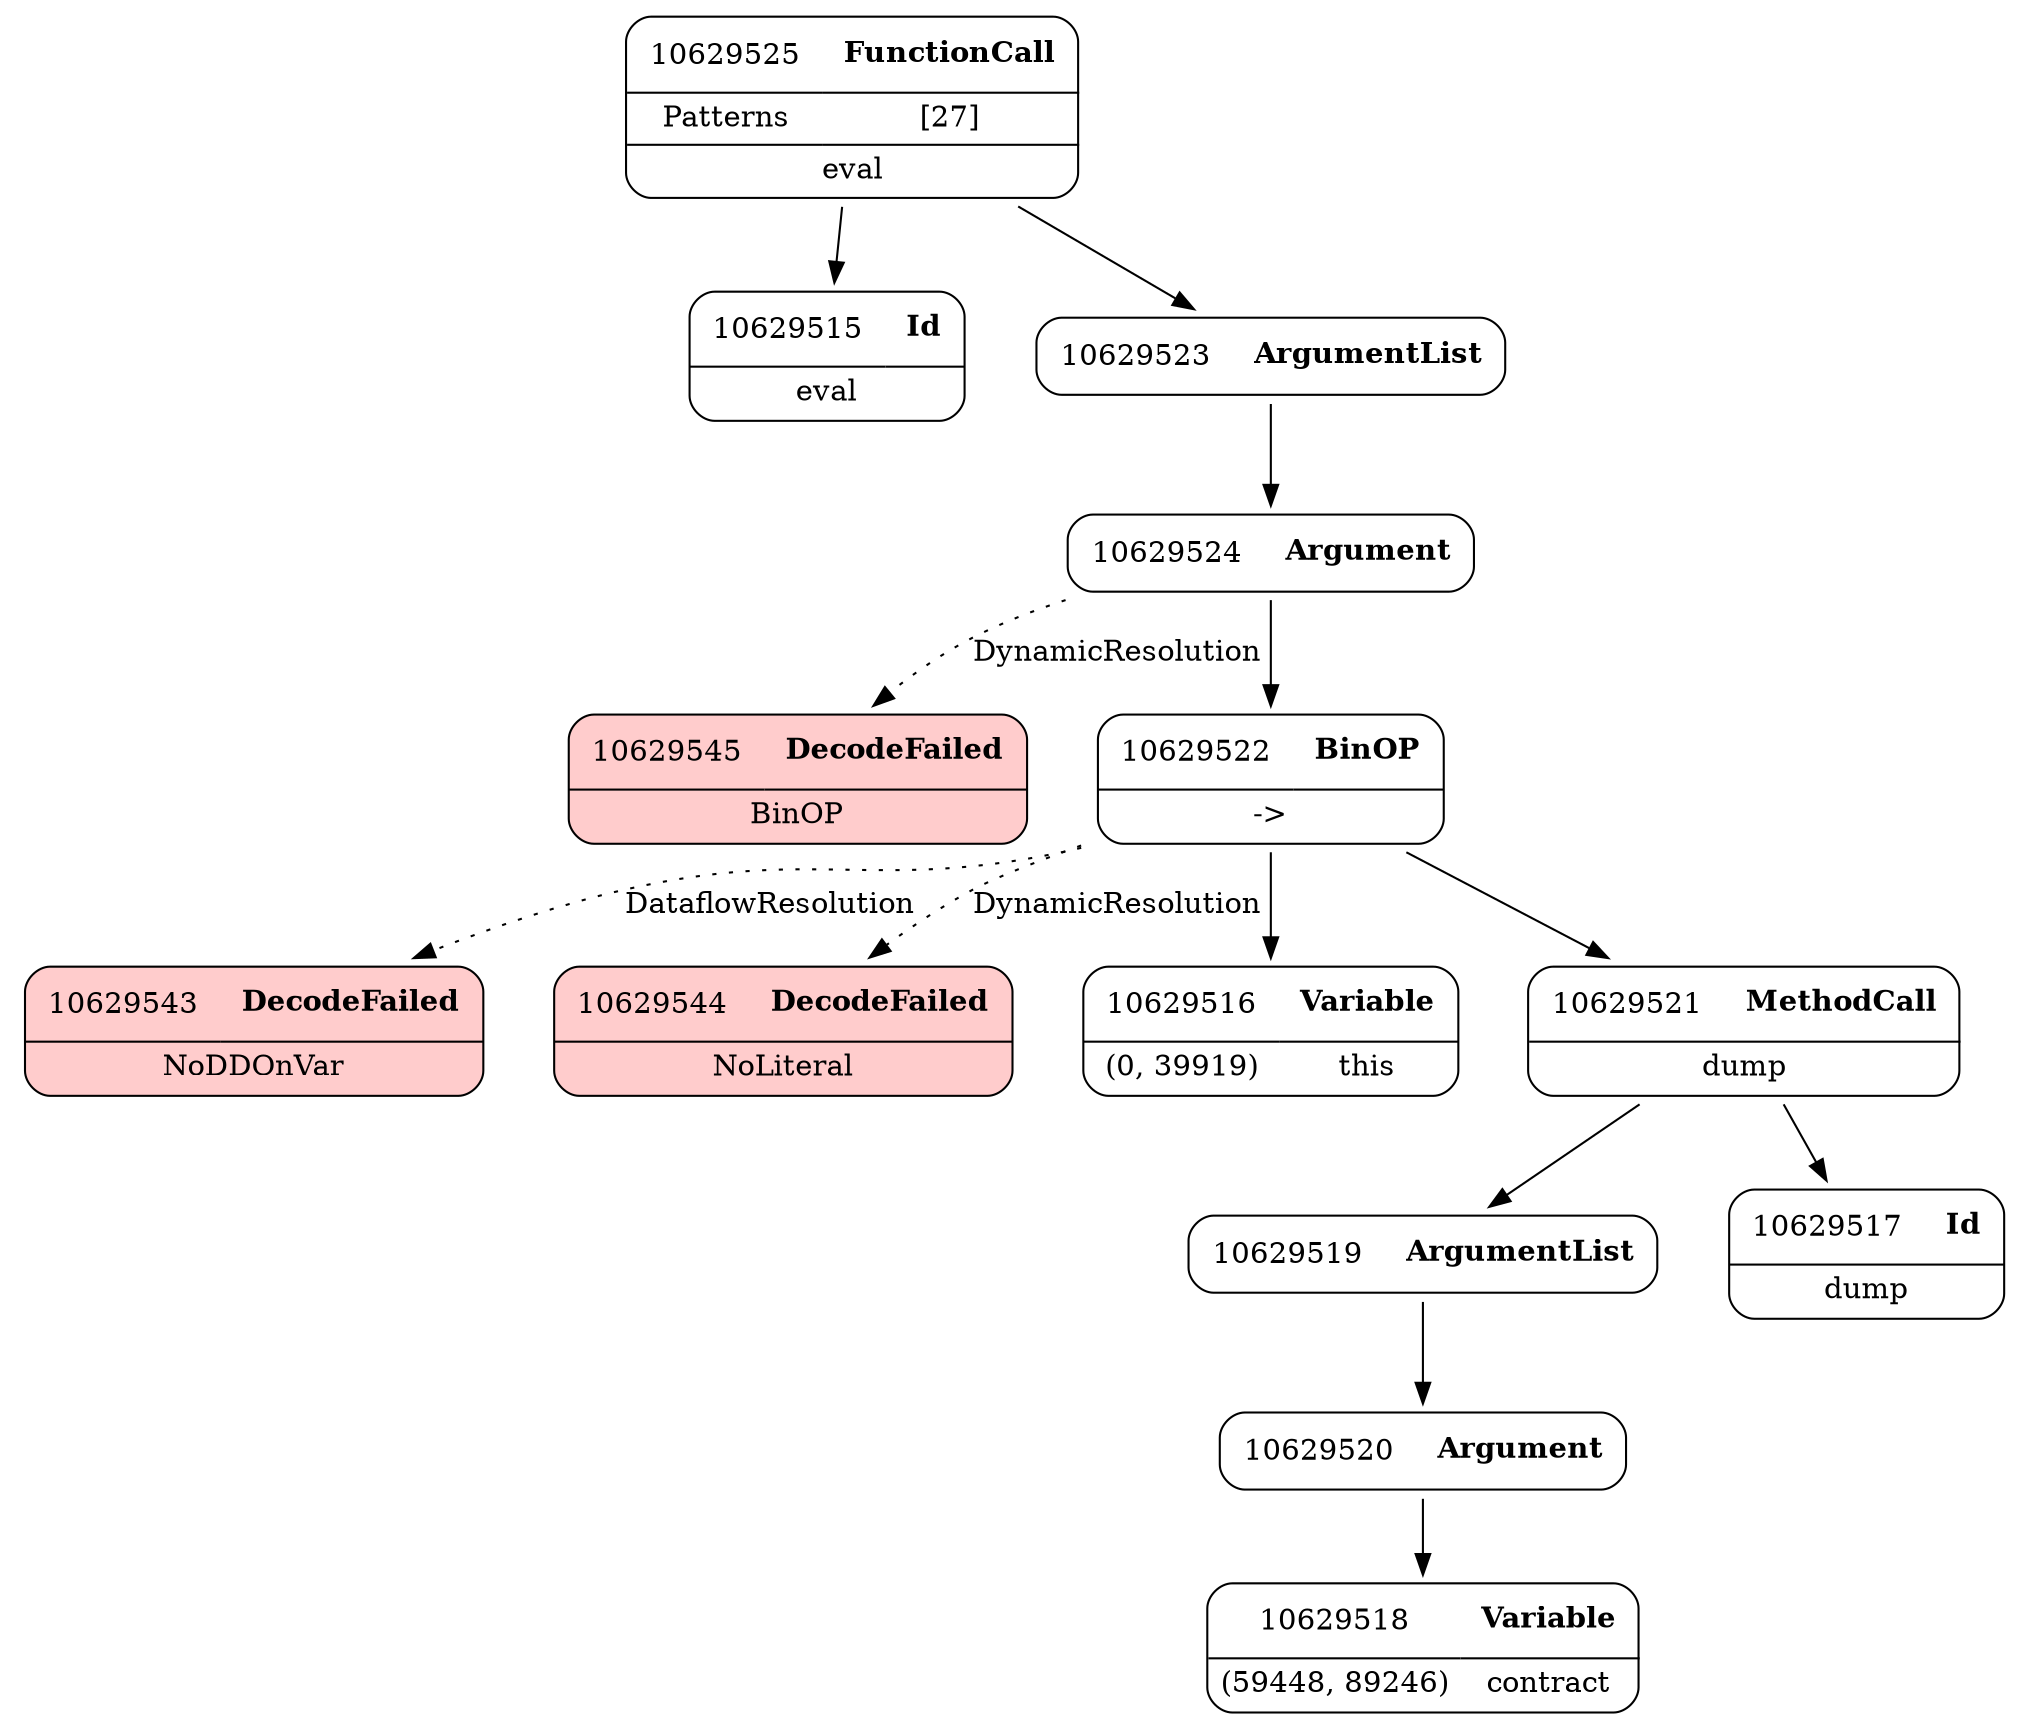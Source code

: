 digraph ast {
node [shape=none];
10629543 [label=<<TABLE border='1' cellspacing='0' cellpadding='10' style='rounded' bgcolor='#FFCCCC' ><TR><TD border='0'>10629543</TD><TD border='0'><B>DecodeFailed</B></TD></TR><HR/><TR><TD border='0' cellpadding='5' colspan='2'>NoDDOnVar</TD></TR></TABLE>>];
10629515 [label=<<TABLE border='1' cellspacing='0' cellpadding='10' style='rounded' ><TR><TD border='0'>10629515</TD><TD border='0'><B>Id</B></TD></TR><HR/><TR><TD border='0' cellpadding='5' colspan='2'>eval</TD></TR></TABLE>>];
10629544 [label=<<TABLE border='1' cellspacing='0' cellpadding='10' style='rounded' bgcolor='#FFCCCC' ><TR><TD border='0'>10629544</TD><TD border='0'><B>DecodeFailed</B></TD></TR><HR/><TR><TD border='0' cellpadding='5' colspan='2'>NoLiteral</TD></TR></TABLE>>];
10629545 [label=<<TABLE border='1' cellspacing='0' cellpadding='10' style='rounded' bgcolor='#FFCCCC' ><TR><TD border='0'>10629545</TD><TD border='0'><B>DecodeFailed</B></TD></TR><HR/><TR><TD border='0' cellpadding='5' colspan='2'>BinOP</TD></TR></TABLE>>];
10629518 [label=<<TABLE border='1' cellspacing='0' cellpadding='10' style='rounded' ><TR><TD border='0'>10629518</TD><TD border='0'><B>Variable</B></TD></TR><HR/><TR><TD border='0' cellpadding='5'>(59448, 89246)</TD><TD border='0' cellpadding='5'>contract</TD></TR></TABLE>>];
10629519 [label=<<TABLE border='1' cellspacing='0' cellpadding='10' style='rounded' ><TR><TD border='0'>10629519</TD><TD border='0'><B>ArgumentList</B></TD></TR></TABLE>>];
10629519 -> 10629520 [weight=2];
10629516 [label=<<TABLE border='1' cellspacing='0' cellpadding='10' style='rounded' ><TR><TD border='0'>10629516</TD><TD border='0'><B>Variable</B></TD></TR><HR/><TR><TD border='0' cellpadding='5'>(0, 39919)</TD><TD border='0' cellpadding='5'>this</TD></TR></TABLE>>];
10629517 [label=<<TABLE border='1' cellspacing='0' cellpadding='10' style='rounded' ><TR><TD border='0'>10629517</TD><TD border='0'><B>Id</B></TD></TR><HR/><TR><TD border='0' cellpadding='5' colspan='2'>dump</TD></TR></TABLE>>];
10629522 [label=<<TABLE border='1' cellspacing='0' cellpadding='10' style='rounded' ><TR><TD border='0'>10629522</TD><TD border='0'><B>BinOP</B></TD></TR><HR/><TR><TD border='0' cellpadding='5' colspan='2'>-&gt;</TD></TR></TABLE>>];
10629522 -> 10629516 [weight=2];
10629522 -> 10629521 [weight=2];
10629522 -> 10629544 [style=dotted,label=DynamicResolution];
10629522 -> 10629543 [style=dotted,label=DataflowResolution];
10629523 [label=<<TABLE border='1' cellspacing='0' cellpadding='10' style='rounded' ><TR><TD border='0'>10629523</TD><TD border='0'><B>ArgumentList</B></TD></TR></TABLE>>];
10629523 -> 10629524 [weight=2];
10629520 [label=<<TABLE border='1' cellspacing='0' cellpadding='10' style='rounded' ><TR><TD border='0'>10629520</TD><TD border='0'><B>Argument</B></TD></TR></TABLE>>];
10629520 -> 10629518 [weight=2];
10629521 [label=<<TABLE border='1' cellspacing='0' cellpadding='10' style='rounded' ><TR><TD border='0'>10629521</TD><TD border='0'><B>MethodCall</B></TD></TR><HR/><TR><TD border='0' cellpadding='5' colspan='2'>dump</TD></TR></TABLE>>];
10629521 -> 10629517 [weight=2];
10629521 -> 10629519 [weight=2];
10629524 [label=<<TABLE border='1' cellspacing='0' cellpadding='10' style='rounded' ><TR><TD border='0'>10629524</TD><TD border='0'><B>Argument</B></TD></TR></TABLE>>];
10629524 -> 10629522 [weight=2];
10629524 -> 10629545 [style=dotted,label=DynamicResolution];
10629525 [label=<<TABLE border='1' cellspacing='0' cellpadding='10' style='rounded' ><TR><TD border='0'>10629525</TD><TD border='0'><B>FunctionCall</B></TD></TR><HR/><TR><TD border='0' cellpadding='5'>Patterns</TD><TD border='0' cellpadding='5'>[27]</TD></TR><HR/><TR><TD border='0' cellpadding='5' colspan='2'>eval</TD></TR></TABLE>>];
10629525 -> 10629515 [weight=2];
10629525 -> 10629523 [weight=2];
}
